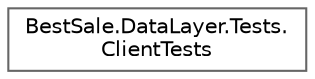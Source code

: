 digraph "Graphical Class Hierarchy"
{
 // LATEX_PDF_SIZE
  bgcolor="transparent";
  edge [fontname=Helvetica,fontsize=10,labelfontname=Helvetica,labelfontsize=10];
  node [fontname=Helvetica,fontsize=10,shape=box,height=0.2,width=0.4];
  rankdir="LR";
  Node0 [id="Node000000",label="BestSale.DataLayer.Tests.\lClientTests",height=0.2,width=0.4,color="grey40", fillcolor="white", style="filled",URL="$class_best_sale_1_1_data_layer_1_1_tests_1_1_client_tests.html",tooltip=" "];
}
